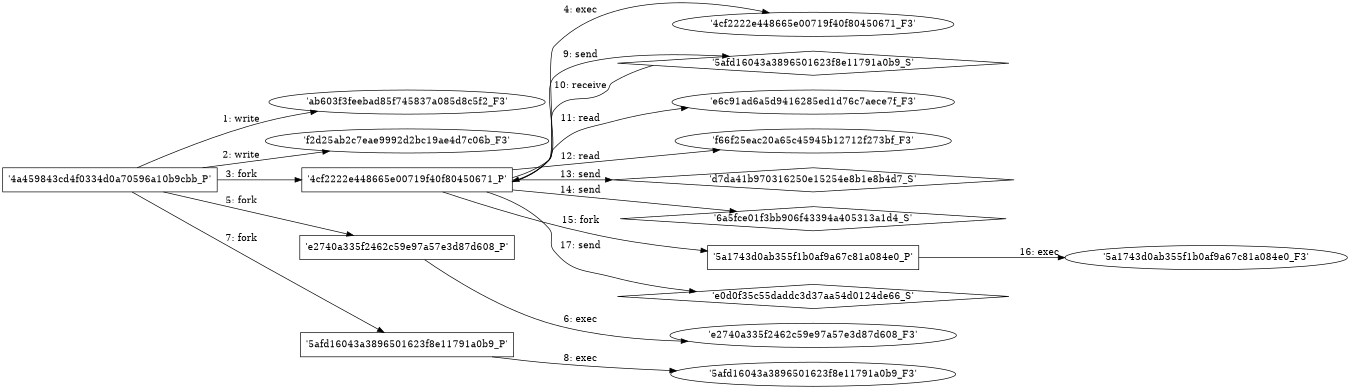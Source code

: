 digraph "D:\Learning\Paper\apt\基于CTI的攻击预警\Dataset\攻击图\ASGfromALLCTI\VirusTotal += Passive DNS replication.dot" {
rankdir="LR"
size="9"
fixedsize="false"
splines="true"
nodesep=0.3
ranksep=0
fontsize=10
overlap="scalexy"
engine= "neato"
	"'ab603f3feebad85f745837a085d8c5f2_F3'" [node_type=file shape=ellipse]
	"'4a459843cd4f0334d0a70596a10b9cbb_P'" [node_type=Process shape=box]
	"'4a459843cd4f0334d0a70596a10b9cbb_P'" -> "'ab603f3feebad85f745837a085d8c5f2_F3'" [label="1: write"]
	"'f2d25ab2c7eae9992d2bc19ae4d7c06b_F3'" [node_type=file shape=ellipse]
	"'4a459843cd4f0334d0a70596a10b9cbb_P'" [node_type=Process shape=box]
	"'4a459843cd4f0334d0a70596a10b9cbb_P'" -> "'f2d25ab2c7eae9992d2bc19ae4d7c06b_F3'" [label="2: write"]
	"'4a459843cd4f0334d0a70596a10b9cbb_P'" [node_type=Process shape=box]
	"'4cf2222e448665e00719f40f80450671_P'" [node_type=Process shape=box]
	"'4a459843cd4f0334d0a70596a10b9cbb_P'" -> "'4cf2222e448665e00719f40f80450671_P'" [label="3: fork"]
	"'4cf2222e448665e00719f40f80450671_P'" [node_type=Process shape=box]
	"'4cf2222e448665e00719f40f80450671_F3'" [node_type=File shape=ellipse]
	"'4cf2222e448665e00719f40f80450671_P'" -> "'4cf2222e448665e00719f40f80450671_F3'" [label="4: exec"]
	"'4a459843cd4f0334d0a70596a10b9cbb_P'" [node_type=Process shape=box]
	"'e2740a335f2462c59e97a57e3d87d608_P'" [node_type=Process shape=box]
	"'4a459843cd4f0334d0a70596a10b9cbb_P'" -> "'e2740a335f2462c59e97a57e3d87d608_P'" [label="5: fork"]
	"'e2740a335f2462c59e97a57e3d87d608_P'" [node_type=Process shape=box]
	"'e2740a335f2462c59e97a57e3d87d608_F3'" [node_type=File shape=ellipse]
	"'e2740a335f2462c59e97a57e3d87d608_P'" -> "'e2740a335f2462c59e97a57e3d87d608_F3'" [label="6: exec"]
	"'4a459843cd4f0334d0a70596a10b9cbb_P'" [node_type=Process shape=box]
	"'5afd16043a3896501623f8e11791a0b9_P'" [node_type=Process shape=box]
	"'4a459843cd4f0334d0a70596a10b9cbb_P'" -> "'5afd16043a3896501623f8e11791a0b9_P'" [label="7: fork"]
	"'5afd16043a3896501623f8e11791a0b9_P'" [node_type=Process shape=box]
	"'5afd16043a3896501623f8e11791a0b9_F3'" [node_type=File shape=ellipse]
	"'5afd16043a3896501623f8e11791a0b9_P'" -> "'5afd16043a3896501623f8e11791a0b9_F3'" [label="8: exec"]
	"'5afd16043a3896501623f8e11791a0b9_S'" [node_type=Socket shape=diamond]
	"'4cf2222e448665e00719f40f80450671_P'" [node_type=Process shape=box]
	"'4cf2222e448665e00719f40f80450671_P'" -> "'5afd16043a3896501623f8e11791a0b9_S'" [label="9: send"]
	"'5afd16043a3896501623f8e11791a0b9_S'" -> "'4cf2222e448665e00719f40f80450671_P'" [label="10: receive"]
	"'e6c91ad6a5d9416285ed1d76c7aece7f_F3'" [node_type=file shape=ellipse]
	"'4cf2222e448665e00719f40f80450671_P'" [node_type=Process shape=box]
	"'4cf2222e448665e00719f40f80450671_P'" -> "'e6c91ad6a5d9416285ed1d76c7aece7f_F3'" [label="11: read"]
	"'f66f25eac20a65c45945b12712f273bf_F3'" [node_type=file shape=ellipse]
	"'4cf2222e448665e00719f40f80450671_P'" [node_type=Process shape=box]
	"'4cf2222e448665e00719f40f80450671_P'" -> "'f66f25eac20a65c45945b12712f273bf_F3'" [label="12: read"]
	"'d7da41b970316250e15254e8b1e8b4d7_S'" [node_type=Socket shape=diamond]
	"'4cf2222e448665e00719f40f80450671_P'" [node_type=Process shape=box]
	"'4cf2222e448665e00719f40f80450671_P'" -> "'d7da41b970316250e15254e8b1e8b4d7_S'" [label="13: send"]
	"'6a5fce01f3bb906f43394a405313a1d4_S'" [node_type=Socket shape=diamond]
	"'4cf2222e448665e00719f40f80450671_P'" [node_type=Process shape=box]
	"'4cf2222e448665e00719f40f80450671_P'" -> "'6a5fce01f3bb906f43394a405313a1d4_S'" [label="14: send"]
	"'4cf2222e448665e00719f40f80450671_P'" [node_type=Process shape=box]
	"'5a1743d0ab355f1b0af9a67c81a084e0_P'" [node_type=Process shape=box]
	"'4cf2222e448665e00719f40f80450671_P'" -> "'5a1743d0ab355f1b0af9a67c81a084e0_P'" [label="15: fork"]
	"'5a1743d0ab355f1b0af9a67c81a084e0_P'" [node_type=Process shape=box]
	"'5a1743d0ab355f1b0af9a67c81a084e0_F3'" [node_type=File shape=ellipse]
	"'5a1743d0ab355f1b0af9a67c81a084e0_P'" -> "'5a1743d0ab355f1b0af9a67c81a084e0_F3'" [label="16: exec"]
	"'e0d0f35c55daddc3d37aa54d0124de66_S'" [node_type=Socket shape=diamond]
	"'4cf2222e448665e00719f40f80450671_P'" [node_type=Process shape=box]
	"'4cf2222e448665e00719f40f80450671_P'" -> "'e0d0f35c55daddc3d37aa54d0124de66_S'" [label="17: send"]
}
